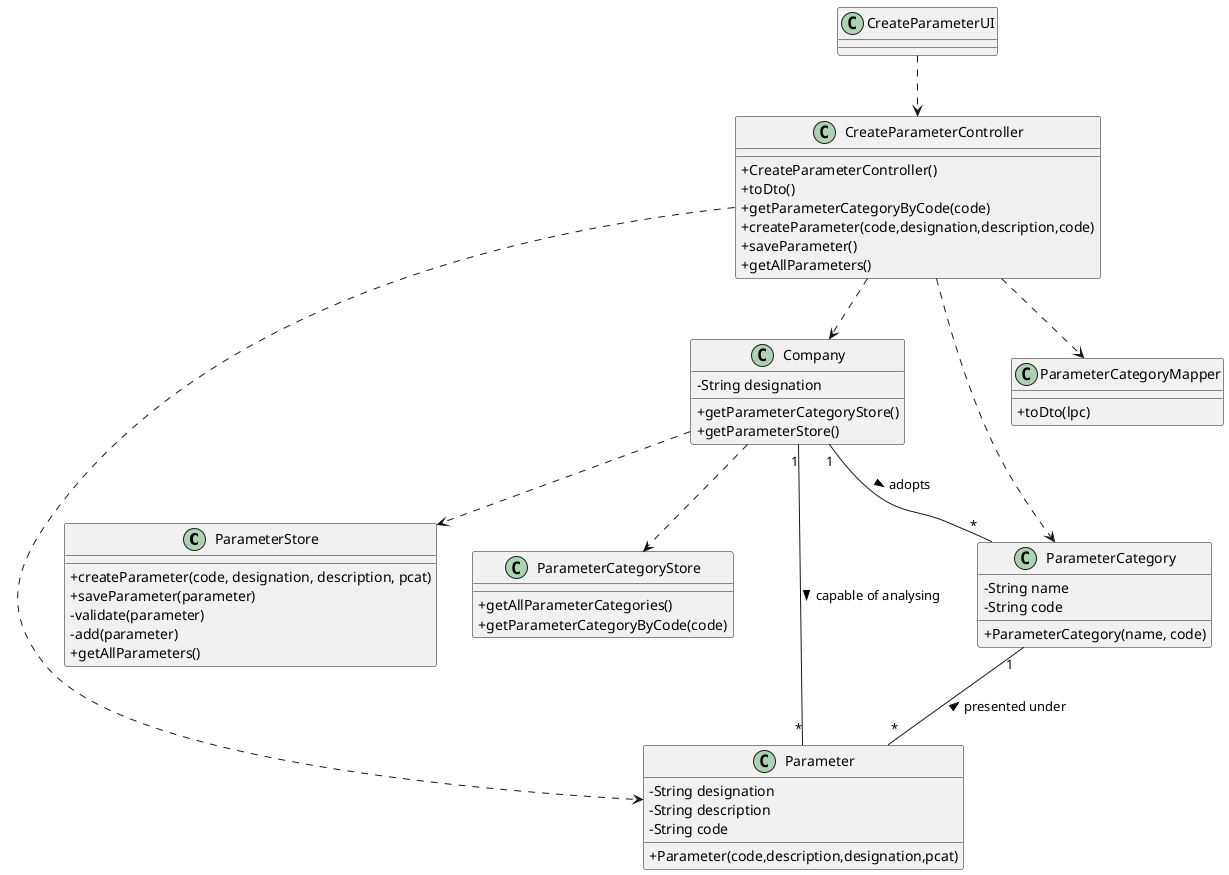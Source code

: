 @startuml
skinparam classAttributeIconSize 0


class ParameterStore{
  +createParameter(code, designation, description, pcat)
  +saveParameter(parameter)
  -validate(parameter)
  -add(parameter)
  +getAllParameters()
}

class ParameterCategoryStore{
  +getAllParameterCategories()
  +getParameterCategoryByCode(code)
}


class Parameter {
  - String designation
  - String description
  - String code
  +Parameter(code,description,designation,pcat)
}

class Company {
  -String designation
  +getParameterCategoryStore()
  +getParameterStore()
}

class ParameterCategory {
  -String name
  -String code
  +ParameterCategory(name, code)
}



class ParameterCategoryMapper{
  +toDto(lpc)
}


class CreateParameterController {
  +CreateParameterController()
  +toDto()
  +getParameterCategoryByCode(code)
  +createParameter(code,designation,description,code)
  +saveParameter()
  +getAllParameters()
}

class CreateParameterUI {
}

CreateParameterUI ..> CreateParameterController
CreateParameterController ..> ParameterCategory
CreateParameterController ..> ParameterCategoryMapper
CreateParameterController ..> Parameter
CreateParameterController ..> Company
Company ..> ParameterStore
Company ..> ParameterCategoryStore

Company "1" -- "*" Parameter : > capable of analysing
Company "1" -- "*" ParameterCategory : > adopts
ParameterCategory "1" -- "*" Parameter : < presented under



@enduml